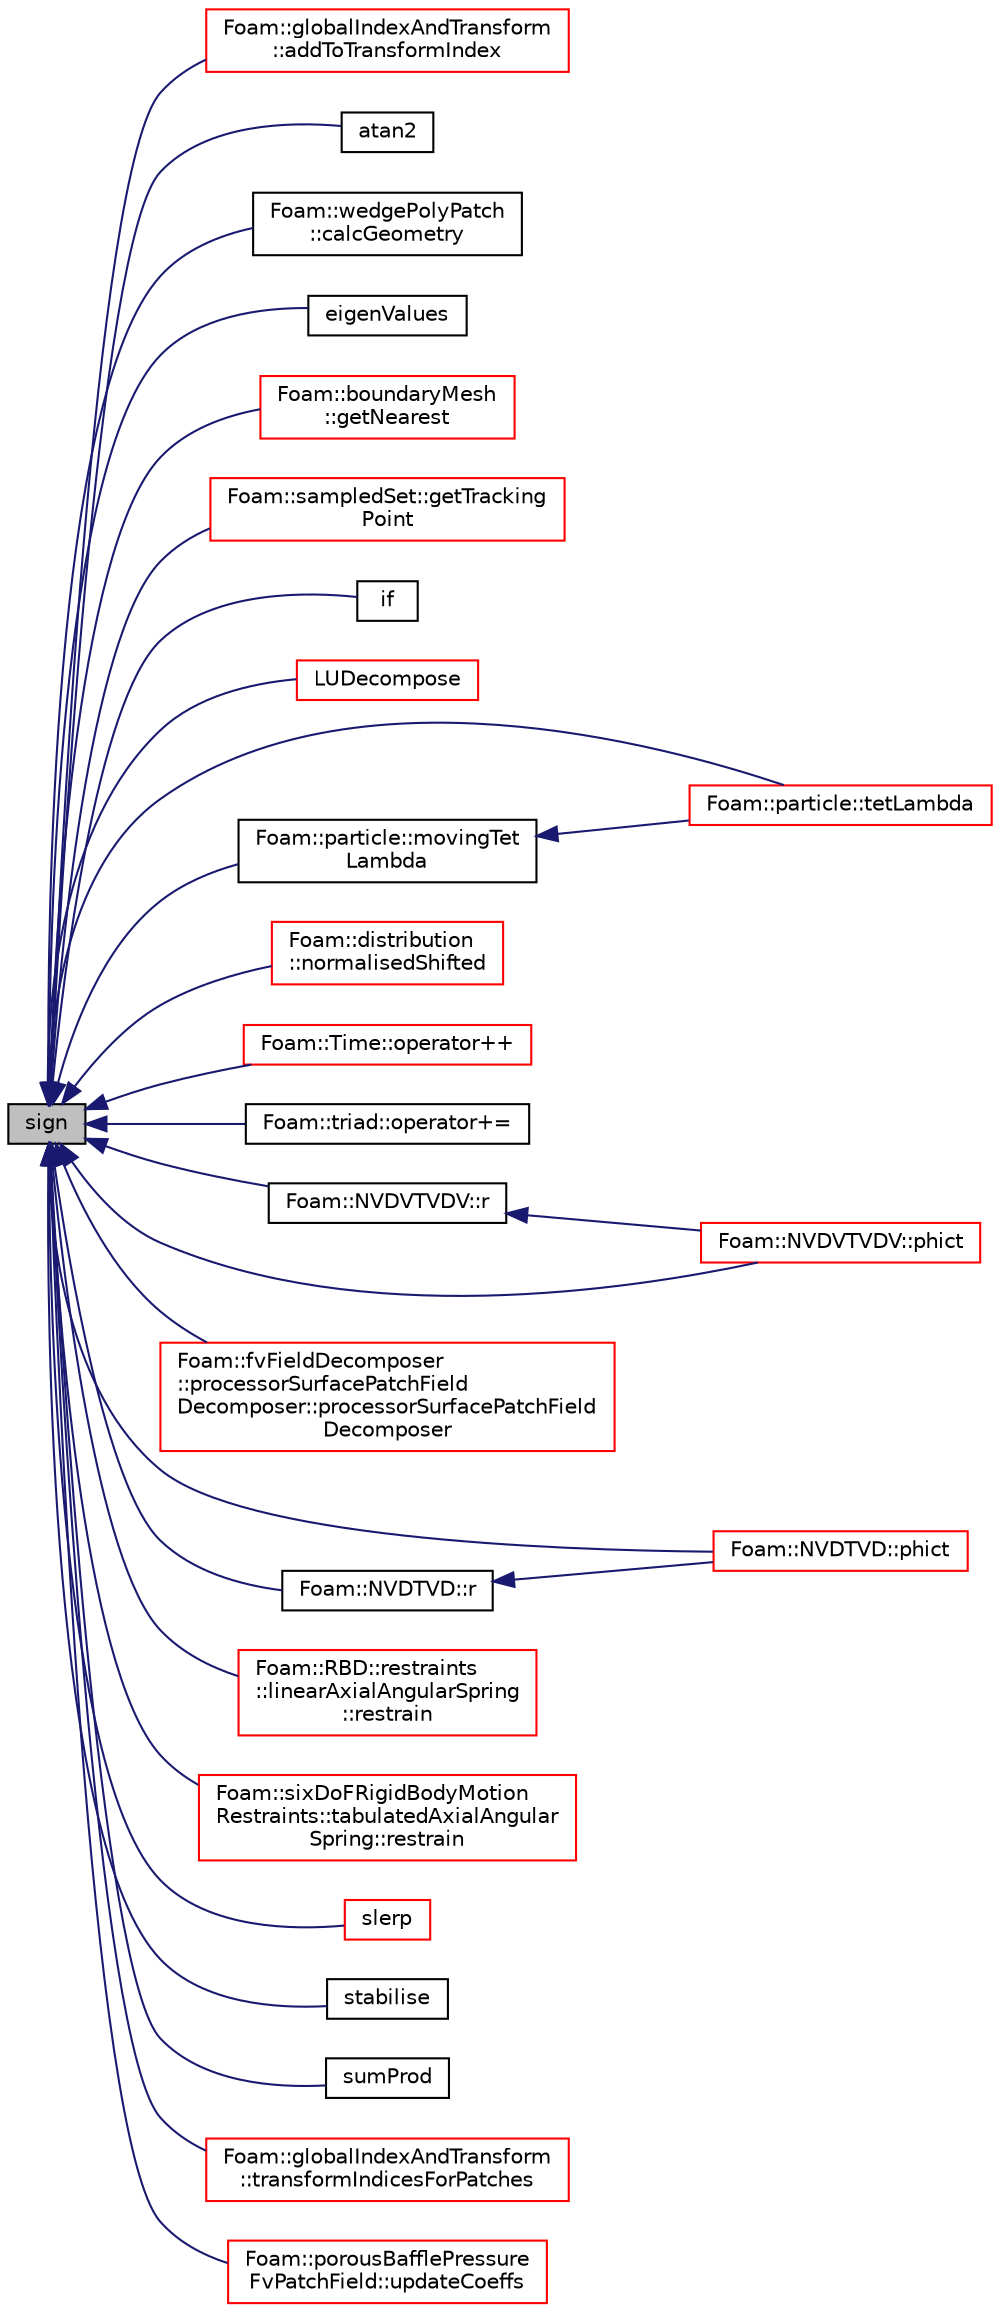 digraph "sign"
{
  bgcolor="transparent";
  edge [fontname="Helvetica",fontsize="10",labelfontname="Helvetica",labelfontsize="10"];
  node [fontname="Helvetica",fontsize="10",shape=record];
  rankdir="LR";
  Node1 [label="sign",height=0.2,width=0.4,color="black", fillcolor="grey75", style="filled", fontcolor="black"];
  Node1 -> Node2 [dir="back",color="midnightblue",fontsize="10",style="solid",fontname="Helvetica"];
  Node2 [label="Foam::globalIndexAndTransform\l::addToTransformIndex",height=0.2,width=0.4,color="red",URL="$a00944.html#aa5ca2189f2ab3ddd22e4adef20976baf",tooltip="Add patch transformation to transformIndex. Return new. "];
  Node1 -> Node3 [dir="back",color="midnightblue",fontsize="10",style="solid",fontname="Helvetica"];
  Node3 [label="atan2",height=0.2,width=0.4,color="black",URL="$a10974.html#ac4f658d3f23292db85ec6b618e5976e0"];
  Node1 -> Node4 [dir="back",color="midnightblue",fontsize="10",style="solid",fontname="Helvetica"];
  Node4 [label="Foam::wedgePolyPatch\l::calcGeometry",height=0.2,width=0.4,color="black",URL="$a02961.html#a58bb4c0382e9ee570811fb3f005a0a97",tooltip="Calculate the patch geometry. "];
  Node1 -> Node5 [dir="back",color="midnightblue",fontsize="10",style="solid",fontname="Helvetica"];
  Node5 [label="eigenValues",height=0.2,width=0.4,color="black",URL="$a10974.html#a439ae805cc773abe7c94178cce4f5ba3"];
  Node1 -> Node6 [dir="back",color="midnightblue",fontsize="10",style="solid",fontname="Helvetica"];
  Node6 [label="Foam::boundaryMesh\l::getNearest",height=0.2,width=0.4,color="red",URL="$a00150.html#afc0c1d142df9fc42e5efffdf1f144d3a",tooltip="Get bMesh index of nearest face for every boundary face in. "];
  Node1 -> Node7 [dir="back",color="midnightblue",fontsize="10",style="solid",fontname="Helvetica"];
  Node7 [label="Foam::sampledSet::getTracking\lPoint",height=0.2,width=0.4,color="red",URL="$a02293.html#ac88fdf702ca17f9583dd334cc560847d",tooltip="Calculates start of tracking given samplePt and first boundary. "];
  Node1 -> Node8 [dir="back",color="midnightblue",fontsize="10",style="solid",fontname="Helvetica"];
  Node8 [label="if",height=0.2,width=0.4,color="black",URL="$a04337.html#a9b43722dc84962b0468310645a9ef10b"];
  Node1 -> Node9 [dir="back",color="midnightblue",fontsize="10",style="solid",fontname="Helvetica"];
  Node9 [label="LUDecompose",height=0.2,width=0.4,color="red",URL="$a10974.html#a4c90a8a26de44c9bed71aef2138ce997",tooltip="LU decompose the matrix with pivoting. "];
  Node1 -> Node10 [dir="back",color="midnightblue",fontsize="10",style="solid",fontname="Helvetica"];
  Node10 [label="Foam::particle::movingTet\lLambda",height=0.2,width=0.4,color="black",URL="$a01813.html#a1eb42a7a119014473a88d1c2a2501460",tooltip="Find the lambda value for a moving tri face. "];
  Node10 -> Node11 [dir="back",color="midnightblue",fontsize="10",style="solid",fontname="Helvetica"];
  Node11 [label="Foam::particle::tetLambda",height=0.2,width=0.4,color="red",URL="$a01813.html#ac561a31571d2f238219e0fc0cfe708df",tooltip="Find the lambda value for the line to-from across the. "];
  Node1 -> Node12 [dir="back",color="midnightblue",fontsize="10",style="solid",fontname="Helvetica"];
  Node12 [label="Foam::distribution\l::normalisedShifted",height=0.2,width=0.4,color="red",URL="$a00566.html#ac6e2b0a301bce4cc2822d9aa89a14821"];
  Node1 -> Node13 [dir="back",color="midnightblue",fontsize="10",style="solid",fontname="Helvetica"];
  Node13 [label="Foam::Time::operator++",height=0.2,width=0.4,color="red",URL="$a02683.html#ad29d9fc6ef635c14c2d255bd9958d1bb",tooltip="Prefix increment,. "];
  Node1 -> Node14 [dir="back",color="midnightblue",fontsize="10",style="solid",fontname="Helvetica"];
  Node14 [label="Foam::triad::operator+=",height=0.2,width=0.4,color="black",URL="$a02753.html#ad336133248c6e97cec1f05fb2822b590",tooltip="Add the triad t2 to this triad. "];
  Node1 -> Node15 [dir="back",color="midnightblue",fontsize="10",style="solid",fontname="Helvetica"];
  Node15 [label="Foam::NVDVTVDV::phict",height=0.2,width=0.4,color="red",URL="$a01724.html#aa70dcd73d59a304dedd426df1714d7cb"];
  Node1 -> Node16 [dir="back",color="midnightblue",fontsize="10",style="solid",fontname="Helvetica"];
  Node16 [label="Foam::NVDTVD::phict",height=0.2,width=0.4,color="red",URL="$a01723.html#a4c344884fa7c25ebe2ec44314772356f"];
  Node1 -> Node17 [dir="back",color="midnightblue",fontsize="10",style="solid",fontname="Helvetica"];
  Node17 [label="Foam::fvFieldDecomposer\l::processorSurfacePatchField\lDecomposer::processorSurfacePatchField\lDecomposer",height=0.2,width=0.4,color="red",URL="$a02036.html#af72d2e185a996190766d378250096568",tooltip="Construct given addressing. "];
  Node1 -> Node18 [dir="back",color="midnightblue",fontsize="10",style="solid",fontname="Helvetica"];
  Node18 [label="Foam::NVDTVD::r",height=0.2,width=0.4,color="black",URL="$a01723.html#a86ef87ce925657157a481842964cf897"];
  Node18 -> Node16 [dir="back",color="midnightblue",fontsize="10",style="solid",fontname="Helvetica"];
  Node1 -> Node19 [dir="back",color="midnightblue",fontsize="10",style="solid",fontname="Helvetica"];
  Node19 [label="Foam::NVDVTVDV::r",height=0.2,width=0.4,color="black",URL="$a01724.html#ace291ff6f7f0df779c9f5b47d5445e83"];
  Node19 -> Node15 [dir="back",color="midnightblue",fontsize="10",style="solid",fontname="Helvetica"];
  Node1 -> Node20 [dir="back",color="midnightblue",fontsize="10",style="solid",fontname="Helvetica"];
  Node20 [label="Foam::RBD::restraints\l::linearAxialAngularSpring\l::restrain",height=0.2,width=0.4,color="red",URL="$a01358.html#a4c5d7873f07adebdfcea35684d5f1eb3",tooltip="Accumulate the retraint internal joint forces into the tau field and. "];
  Node1 -> Node21 [dir="back",color="midnightblue",fontsize="10",style="solid",fontname="Helvetica"];
  Node21 [label="Foam::sixDoFRigidBodyMotion\lRestraints::tabulatedAxialAngular\lSpring::restrain",height=0.2,width=0.4,color="red",URL="$a02631.html#a7fa713dfa7e7b8124d760266460acb1a",tooltip="Calculate the restraint position, force and moment. "];
  Node1 -> Node22 [dir="back",color="midnightblue",fontsize="10",style="solid",fontname="Helvetica"];
  Node22 [label="slerp",height=0.2,width=0.4,color="red",URL="$a10974.html#ad99931d1155936b2d8aa2ce6651bce06",tooltip="Spherical linear interpolation of quaternions. "];
  Node1 -> Node23 [dir="back",color="midnightblue",fontsize="10",style="solid",fontname="Helvetica"];
  Node23 [label="stabilise",height=0.2,width=0.4,color="black",URL="$a10974.html#a5256ed0d7ec24b1876ba90c6ff1f8727"];
  Node1 -> Node24 [dir="back",color="midnightblue",fontsize="10",style="solid",fontname="Helvetica"];
  Node24 [label="sumProd",height=0.2,width=0.4,color="black",URL="$a10974.html#a5b480f6156c25bef4de87d86094e87ea"];
  Node1 -> Node11 [dir="back",color="midnightblue",fontsize="10",style="solid",fontname="Helvetica"];
  Node1 -> Node25 [dir="back",color="midnightblue",fontsize="10",style="solid",fontname="Helvetica"];
  Node25 [label="Foam::globalIndexAndTransform\l::transformIndicesForPatches",height=0.2,width=0.4,color="red",URL="$a00944.html#aaeb707184c40773486e659fc31f007d4",tooltip="Access the all of the indices of the transform. "];
  Node1 -> Node26 [dir="back",color="midnightblue",fontsize="10",style="solid",fontname="Helvetica"];
  Node26 [label="Foam::porousBafflePressure\lFvPatchField::updateCoeffs",height=0.2,width=0.4,color="red",URL="$a01981.html#a7e24eafac629d3733181cd942d4c902f",tooltip="Update the coefficients associated with the patch field. "];
}
